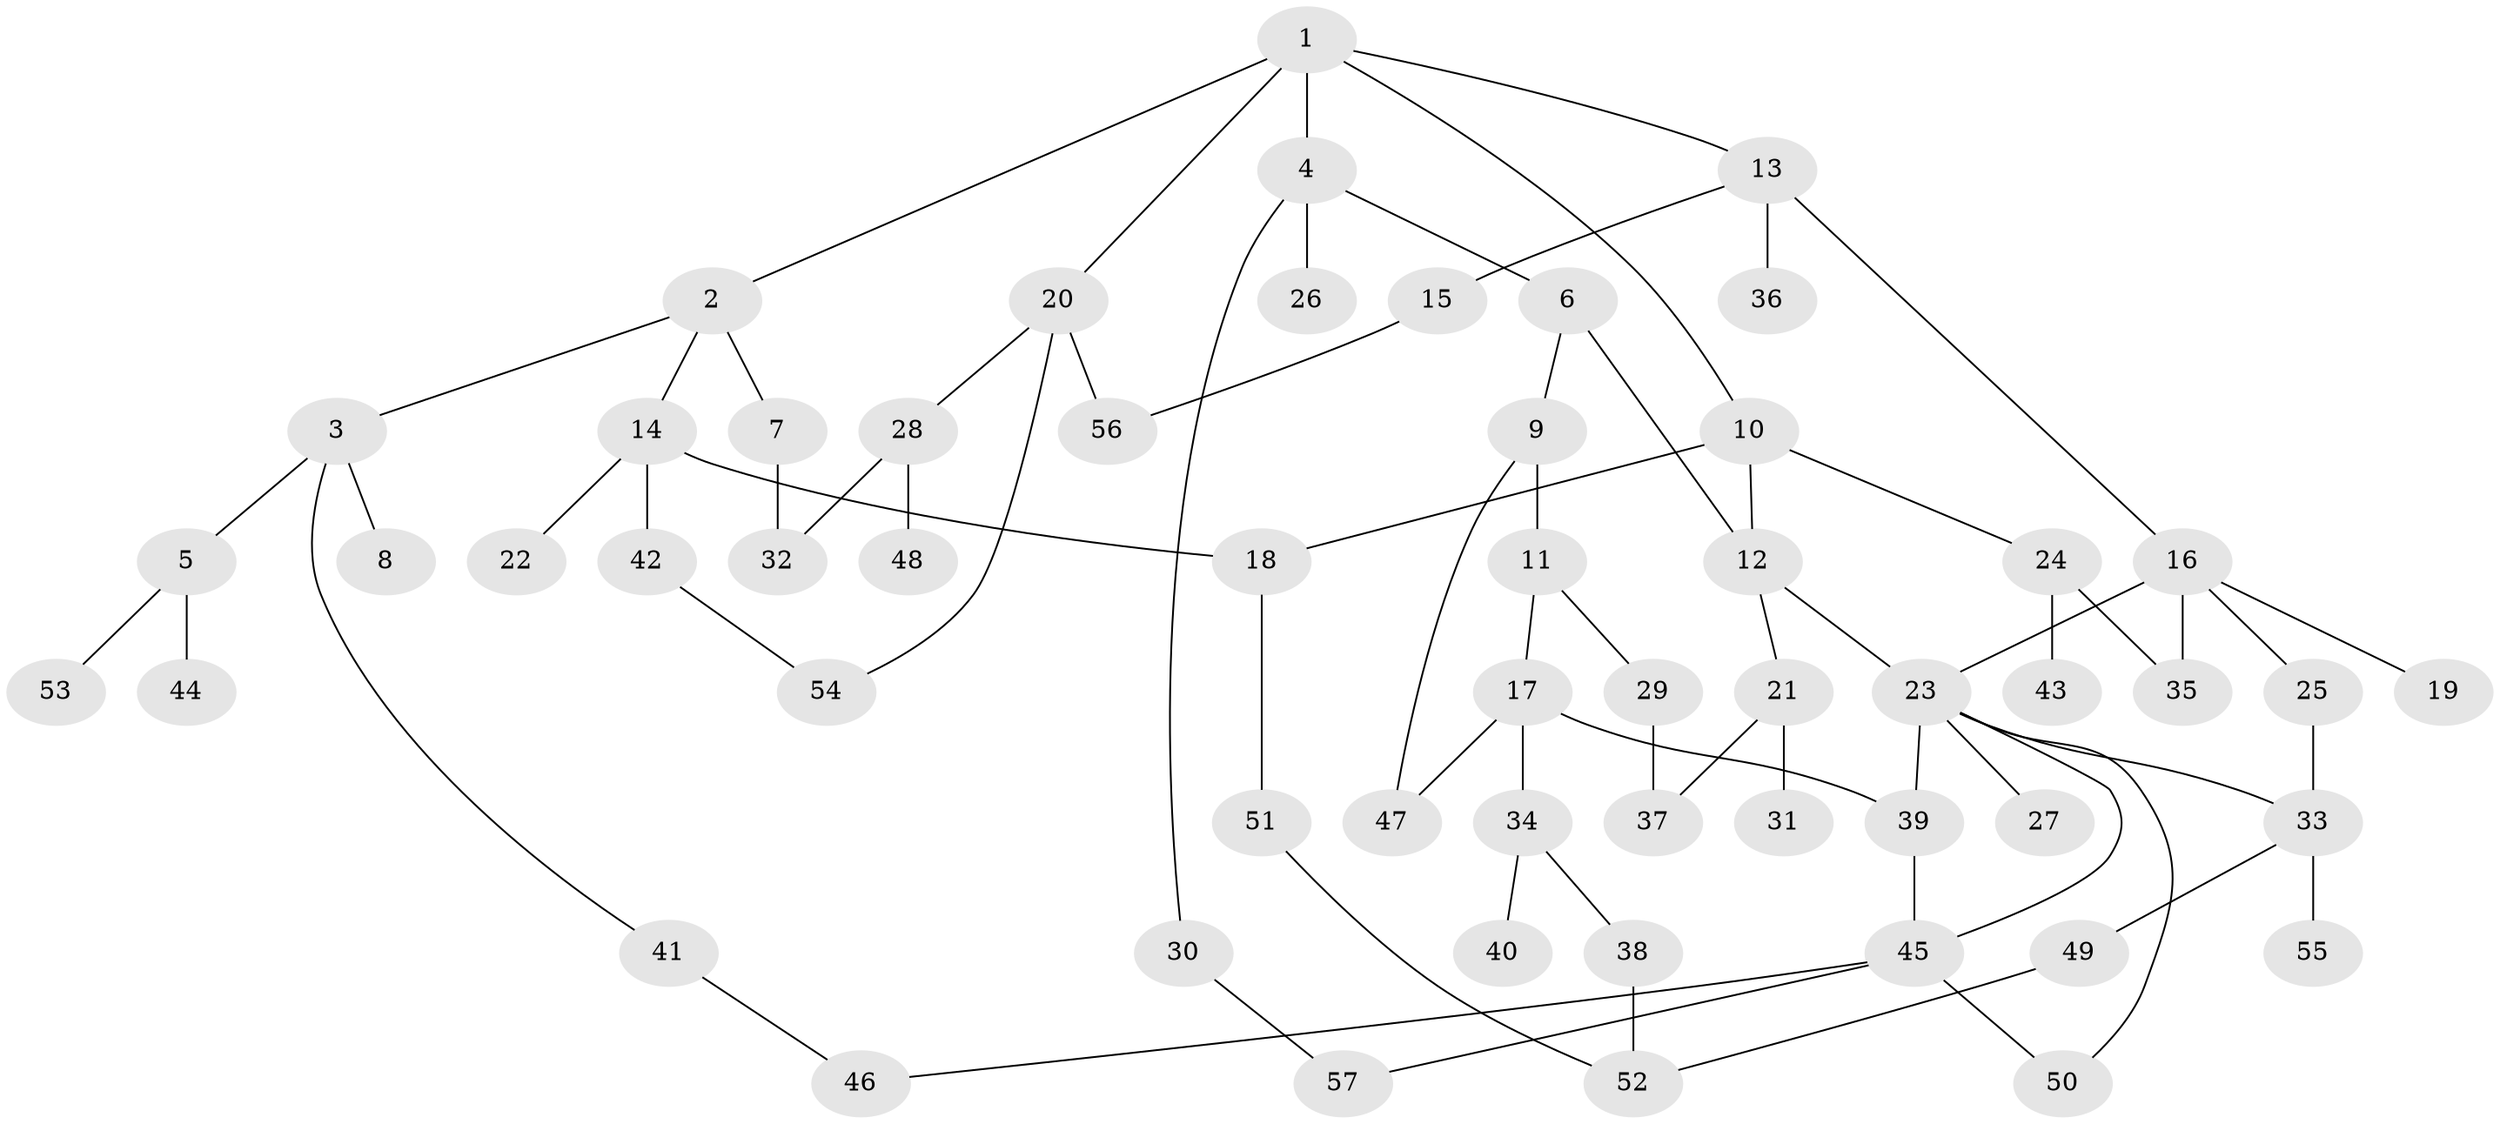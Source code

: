 // Generated by graph-tools (version 1.1) at 2025/49/03/09/25 03:49:21]
// undirected, 57 vertices, 73 edges
graph export_dot {
graph [start="1"]
  node [color=gray90,style=filled];
  1;
  2;
  3;
  4;
  5;
  6;
  7;
  8;
  9;
  10;
  11;
  12;
  13;
  14;
  15;
  16;
  17;
  18;
  19;
  20;
  21;
  22;
  23;
  24;
  25;
  26;
  27;
  28;
  29;
  30;
  31;
  32;
  33;
  34;
  35;
  36;
  37;
  38;
  39;
  40;
  41;
  42;
  43;
  44;
  45;
  46;
  47;
  48;
  49;
  50;
  51;
  52;
  53;
  54;
  55;
  56;
  57;
  1 -- 2;
  1 -- 4;
  1 -- 10;
  1 -- 13;
  1 -- 20;
  2 -- 3;
  2 -- 7;
  2 -- 14;
  3 -- 5;
  3 -- 8;
  3 -- 41;
  4 -- 6;
  4 -- 26;
  4 -- 30;
  5 -- 44;
  5 -- 53;
  6 -- 9;
  6 -- 12;
  7 -- 32;
  9 -- 11;
  9 -- 47;
  10 -- 24;
  10 -- 12;
  10 -- 18;
  11 -- 17;
  11 -- 29;
  12 -- 21;
  12 -- 23;
  13 -- 15;
  13 -- 16;
  13 -- 36;
  14 -- 18;
  14 -- 22;
  14 -- 42;
  15 -- 56;
  16 -- 19;
  16 -- 25;
  16 -- 23;
  16 -- 35;
  17 -- 34;
  17 -- 47;
  17 -- 39;
  18 -- 51;
  20 -- 28;
  20 -- 54;
  20 -- 56;
  21 -- 31;
  21 -- 37;
  23 -- 27;
  23 -- 33;
  23 -- 39;
  23 -- 45;
  23 -- 50;
  24 -- 35;
  24 -- 43;
  25 -- 33;
  28 -- 32;
  28 -- 48;
  29 -- 37;
  30 -- 57;
  33 -- 49;
  33 -- 55;
  34 -- 38;
  34 -- 40;
  38 -- 52;
  39 -- 45;
  41 -- 46;
  42 -- 54;
  45 -- 57;
  45 -- 46;
  45 -- 50;
  49 -- 52;
  51 -- 52;
}
